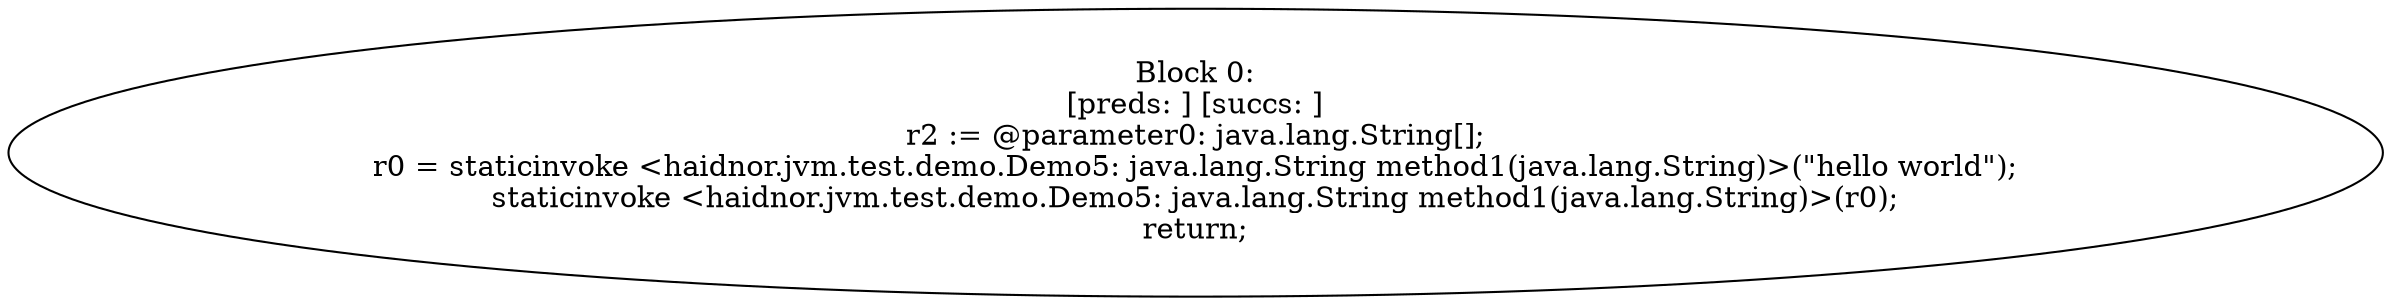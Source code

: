 digraph "unitGraph" {
    "Block 0:
[preds: ] [succs: ]
r2 := @parameter0: java.lang.String[];
r0 = staticinvoke <haidnor.jvm.test.demo.Demo5: java.lang.String method1(java.lang.String)>(\"hello world\");
staticinvoke <haidnor.jvm.test.demo.Demo5: java.lang.String method1(java.lang.String)>(r0);
return;
"
}
